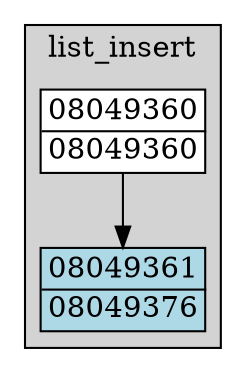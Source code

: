digraph G {
node[fillcolor=white style="filled,solid" shape=none margin=0];
"08049360" -> "08049361";
subgraph "cluster_list_insert" {
  style="filled,solid";
  color=black;
  fillcolor=lightgrey;
  label="list_insert";"08049361" [label=<<TABLE BORDER="1" CELLBORDER="0" CELLSPACING="0"><TR><TD>08049361</TD></TR><HR/><TR><TD>08049376</TD></TR></TABLE>> fillcolor=lightblue];
  "08049360" [label=<<TABLE BORDER="1" CELLBORDER="0" CELLSPACING="0"><TR><TD>08049360</TD></TR><HR/><TR><TD>08049360</TD></TR></TABLE>>];
  }

}